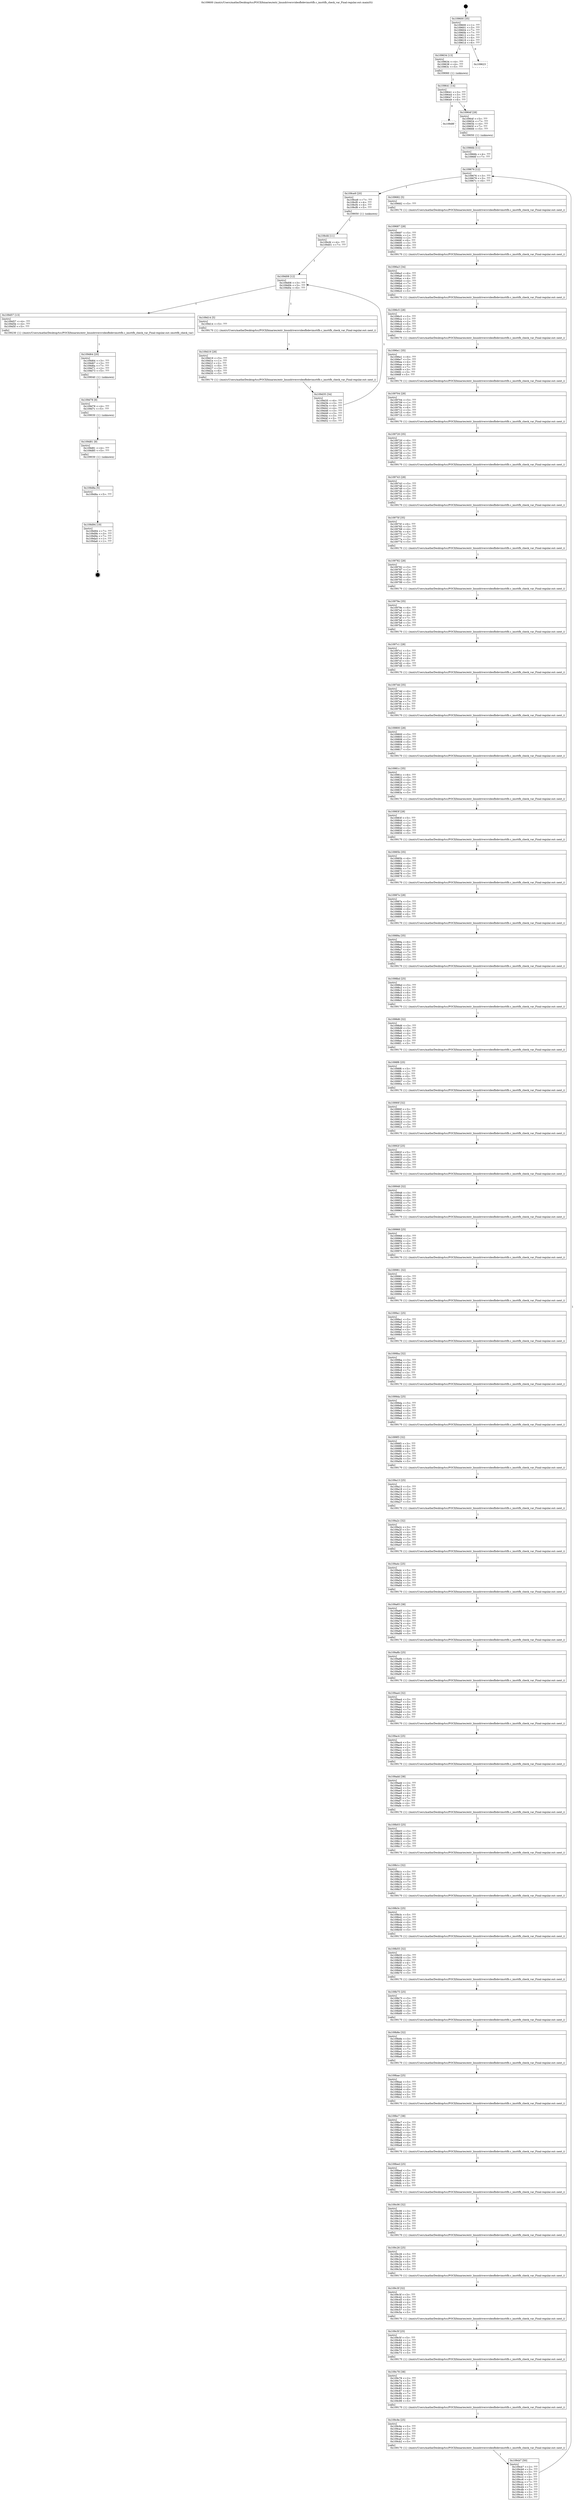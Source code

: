 digraph "0x109600" {
  label = "0x109600 (/mnt/c/Users/mathe/Desktop/tcc/POCII/binaries/extr_linuxdriversvideofbdevimsttfb.c_imsttfb_check_var_Final-regular.out::main(0))"
  labelloc = "t"
  node[shape=record]

  Entry [label="",width=0.3,height=0.3,shape=circle,fillcolor=black,style=filled]
  "0x109600" [label="{
     0x109600 [35]\l
     | [instrs]\l
     &nbsp;&nbsp;0x109600 \<+1\>: ???\l
     &nbsp;&nbsp;0x109601 \<+3\>: ???\l
     &nbsp;&nbsp;0x109604 \<+7\>: ???\l
     &nbsp;&nbsp;0x10960b \<+7\>: ???\l
     &nbsp;&nbsp;0x109612 \<+3\>: ???\l
     &nbsp;&nbsp;0x109615 \<+4\>: ???\l
     &nbsp;&nbsp;0x109619 \<+4\>: ???\l
     &nbsp;&nbsp;0x10961d \<+6\>: ???\l
  }"]
  "0x109634" [label="{
     0x109634 [13]\l
     | [instrs]\l
     &nbsp;&nbsp;0x109634 \<+4\>: ???\l
     &nbsp;&nbsp;0x109638 \<+4\>: ???\l
     &nbsp;&nbsp;0x10963c \<+5\>: ???\l
     | [calls]\l
     &nbsp;&nbsp;0x109060 \{1\} (unknown)\l
  }"]
  "0x109623" [label="{
     0x109623\l
  }", style=dashed]
  "0x109641" [label="{
     0x109641 [14]\l
     | [instrs]\l
     &nbsp;&nbsp;0x109641 \<+3\>: ???\l
     &nbsp;&nbsp;0x109644 \<+3\>: ???\l
     &nbsp;&nbsp;0x109647 \<+2\>: ???\l
     &nbsp;&nbsp;0x109649 \<+6\>: ???\l
  }"]
  "0x109d8f" [label="{
     0x109d8f\l
  }", style=dashed]
  "0x10964f" [label="{
     0x10964f [28]\l
     | [instrs]\l
     &nbsp;&nbsp;0x10964f \<+5\>: ???\l
     &nbsp;&nbsp;0x109654 \<+7\>: ???\l
     &nbsp;&nbsp;0x10965b \<+4\>: ???\l
     &nbsp;&nbsp;0x10965f \<+7\>: ???\l
     &nbsp;&nbsp;0x109666 \<+5\>: ???\l
     | [calls]\l
     &nbsp;&nbsp;0x109050 \{1\} (unknown)\l
  }"]
  Exit [label="",width=0.3,height=0.3,shape=circle,fillcolor=black,style=filled,peripheries=2]
  "0x109676" [label="{
     0x109676 [12]\l
     | [instrs]\l
     &nbsp;&nbsp;0x109676 \<+3\>: ???\l
     &nbsp;&nbsp;0x109679 \<+3\>: ???\l
     &nbsp;&nbsp;0x10967c \<+6\>: ???\l
  }"]
  "0x109ce9" [label="{
     0x109ce9 [20]\l
     | [instrs]\l
     &nbsp;&nbsp;0x109ce9 \<+7\>: ???\l
     &nbsp;&nbsp;0x109cf0 \<+4\>: ???\l
     &nbsp;&nbsp;0x109cf4 \<+4\>: ???\l
     &nbsp;&nbsp;0x109cf8 \<+5\>: ???\l
     | [calls]\l
     &nbsp;&nbsp;0x109050 \{1\} (unknown)\l
  }"]
  "0x109682" [label="{
     0x109682 [5]\l
     | [instrs]\l
     &nbsp;&nbsp;0x109682 \<+5\>: ???\l
     | [calls]\l
     &nbsp;&nbsp;0x109170 \{1\} (/mnt/c/Users/mathe/Desktop/tcc/POCII/binaries/extr_linuxdriversvideofbdevimsttfb.c_imsttfb_check_var_Final-regular.out::next_i)\l
  }"]
  "0x109687" [label="{
     0x109687 [28]\l
     | [instrs]\l
     &nbsp;&nbsp;0x109687 \<+5\>: ???\l
     &nbsp;&nbsp;0x10968c \<+1\>: ???\l
     &nbsp;&nbsp;0x10968d \<+2\>: ???\l
     &nbsp;&nbsp;0x10968f \<+6\>: ???\l
     &nbsp;&nbsp;0x109695 \<+3\>: ???\l
     &nbsp;&nbsp;0x109698 \<+6\>: ???\l
     &nbsp;&nbsp;0x10969e \<+5\>: ???\l
     | [calls]\l
     &nbsp;&nbsp;0x109170 \{1\} (/mnt/c/Users/mathe/Desktop/tcc/POCII/binaries/extr_linuxdriversvideofbdevimsttfb.c_imsttfb_check_var_Final-regular.out::next_i)\l
  }"]
  "0x1096a3" [label="{
     0x1096a3 [34]\l
     | [instrs]\l
     &nbsp;&nbsp;0x1096a3 \<+6\>: ???\l
     &nbsp;&nbsp;0x1096a9 \<+3\>: ???\l
     &nbsp;&nbsp;0x1096ac \<+4\>: ???\l
     &nbsp;&nbsp;0x1096b0 \<+4\>: ???\l
     &nbsp;&nbsp;0x1096b4 \<+7\>: ???\l
     &nbsp;&nbsp;0x1096bb \<+3\>: ???\l
     &nbsp;&nbsp;0x1096be \<+2\>: ???\l
     &nbsp;&nbsp;0x1096c0 \<+5\>: ???\l
     | [calls]\l
     &nbsp;&nbsp;0x109170 \{1\} (/mnt/c/Users/mathe/Desktop/tcc/POCII/binaries/extr_linuxdriversvideofbdevimsttfb.c_imsttfb_check_var_Final-regular.out::next_i)\l
  }"]
  "0x1096c5" [label="{
     0x1096c5 [28]\l
     | [instrs]\l
     &nbsp;&nbsp;0x1096c5 \<+5\>: ???\l
     &nbsp;&nbsp;0x1096ca \<+1\>: ???\l
     &nbsp;&nbsp;0x1096cb \<+2\>: ???\l
     &nbsp;&nbsp;0x1096cd \<+6\>: ???\l
     &nbsp;&nbsp;0x1096d3 \<+3\>: ???\l
     &nbsp;&nbsp;0x1096d6 \<+6\>: ???\l
     &nbsp;&nbsp;0x1096dc \<+5\>: ???\l
     | [calls]\l
     &nbsp;&nbsp;0x109170 \{1\} (/mnt/c/Users/mathe/Desktop/tcc/POCII/binaries/extr_linuxdriversvideofbdevimsttfb.c_imsttfb_check_var_Final-regular.out::next_i)\l
  }"]
  "0x1096e1" [label="{
     0x1096e1 [35]\l
     | [instrs]\l
     &nbsp;&nbsp;0x1096e1 \<+6\>: ???\l
     &nbsp;&nbsp;0x1096e7 \<+3\>: ???\l
     &nbsp;&nbsp;0x1096ea \<+4\>: ???\l
     &nbsp;&nbsp;0x1096ee \<+4\>: ???\l
     &nbsp;&nbsp;0x1096f2 \<+7\>: ???\l
     &nbsp;&nbsp;0x1096f9 \<+3\>: ???\l
     &nbsp;&nbsp;0x1096fc \<+3\>: ???\l
     &nbsp;&nbsp;0x1096ff \<+5\>: ???\l
     | [calls]\l
     &nbsp;&nbsp;0x109170 \{1\} (/mnt/c/Users/mathe/Desktop/tcc/POCII/binaries/extr_linuxdriversvideofbdevimsttfb.c_imsttfb_check_var_Final-regular.out::next_i)\l
  }"]
  "0x109704" [label="{
     0x109704 [28]\l
     | [instrs]\l
     &nbsp;&nbsp;0x109704 \<+5\>: ???\l
     &nbsp;&nbsp;0x109709 \<+1\>: ???\l
     &nbsp;&nbsp;0x10970a \<+2\>: ???\l
     &nbsp;&nbsp;0x10970c \<+6\>: ???\l
     &nbsp;&nbsp;0x109712 \<+3\>: ???\l
     &nbsp;&nbsp;0x109715 \<+6\>: ???\l
     &nbsp;&nbsp;0x10971b \<+5\>: ???\l
     | [calls]\l
     &nbsp;&nbsp;0x109170 \{1\} (/mnt/c/Users/mathe/Desktop/tcc/POCII/binaries/extr_linuxdriversvideofbdevimsttfb.c_imsttfb_check_var_Final-regular.out::next_i)\l
  }"]
  "0x109720" [label="{
     0x109720 [35]\l
     | [instrs]\l
     &nbsp;&nbsp;0x109720 \<+6\>: ???\l
     &nbsp;&nbsp;0x109726 \<+3\>: ???\l
     &nbsp;&nbsp;0x109729 \<+4\>: ???\l
     &nbsp;&nbsp;0x10972d \<+4\>: ???\l
     &nbsp;&nbsp;0x109731 \<+7\>: ???\l
     &nbsp;&nbsp;0x109738 \<+3\>: ???\l
     &nbsp;&nbsp;0x10973b \<+3\>: ???\l
     &nbsp;&nbsp;0x10973e \<+5\>: ???\l
     | [calls]\l
     &nbsp;&nbsp;0x109170 \{1\} (/mnt/c/Users/mathe/Desktop/tcc/POCII/binaries/extr_linuxdriversvideofbdevimsttfb.c_imsttfb_check_var_Final-regular.out::next_i)\l
  }"]
  "0x109743" [label="{
     0x109743 [28]\l
     | [instrs]\l
     &nbsp;&nbsp;0x109743 \<+5\>: ???\l
     &nbsp;&nbsp;0x109748 \<+1\>: ???\l
     &nbsp;&nbsp;0x109749 \<+2\>: ???\l
     &nbsp;&nbsp;0x10974b \<+6\>: ???\l
     &nbsp;&nbsp;0x109751 \<+3\>: ???\l
     &nbsp;&nbsp;0x109754 \<+6\>: ???\l
     &nbsp;&nbsp;0x10975a \<+5\>: ???\l
     | [calls]\l
     &nbsp;&nbsp;0x109170 \{1\} (/mnt/c/Users/mathe/Desktop/tcc/POCII/binaries/extr_linuxdriversvideofbdevimsttfb.c_imsttfb_check_var_Final-regular.out::next_i)\l
  }"]
  "0x10975f" [label="{
     0x10975f [35]\l
     | [instrs]\l
     &nbsp;&nbsp;0x10975f \<+6\>: ???\l
     &nbsp;&nbsp;0x109765 \<+3\>: ???\l
     &nbsp;&nbsp;0x109768 \<+4\>: ???\l
     &nbsp;&nbsp;0x10976c \<+4\>: ???\l
     &nbsp;&nbsp;0x109770 \<+7\>: ???\l
     &nbsp;&nbsp;0x109777 \<+3\>: ???\l
     &nbsp;&nbsp;0x10977a \<+3\>: ???\l
     &nbsp;&nbsp;0x10977d \<+5\>: ???\l
     | [calls]\l
     &nbsp;&nbsp;0x109170 \{1\} (/mnt/c/Users/mathe/Desktop/tcc/POCII/binaries/extr_linuxdriversvideofbdevimsttfb.c_imsttfb_check_var_Final-regular.out::next_i)\l
  }"]
  "0x109782" [label="{
     0x109782 [28]\l
     | [instrs]\l
     &nbsp;&nbsp;0x109782 \<+5\>: ???\l
     &nbsp;&nbsp;0x109787 \<+1\>: ???\l
     &nbsp;&nbsp;0x109788 \<+2\>: ???\l
     &nbsp;&nbsp;0x10978a \<+6\>: ???\l
     &nbsp;&nbsp;0x109790 \<+3\>: ???\l
     &nbsp;&nbsp;0x109793 \<+6\>: ???\l
     &nbsp;&nbsp;0x109799 \<+5\>: ???\l
     | [calls]\l
     &nbsp;&nbsp;0x109170 \{1\} (/mnt/c/Users/mathe/Desktop/tcc/POCII/binaries/extr_linuxdriversvideofbdevimsttfb.c_imsttfb_check_var_Final-regular.out::next_i)\l
  }"]
  "0x10979e" [label="{
     0x10979e [35]\l
     | [instrs]\l
     &nbsp;&nbsp;0x10979e \<+6\>: ???\l
     &nbsp;&nbsp;0x1097a4 \<+3\>: ???\l
     &nbsp;&nbsp;0x1097a7 \<+4\>: ???\l
     &nbsp;&nbsp;0x1097ab \<+4\>: ???\l
     &nbsp;&nbsp;0x1097af \<+7\>: ???\l
     &nbsp;&nbsp;0x1097b6 \<+3\>: ???\l
     &nbsp;&nbsp;0x1097b9 \<+3\>: ???\l
     &nbsp;&nbsp;0x1097bc \<+5\>: ???\l
     | [calls]\l
     &nbsp;&nbsp;0x109170 \{1\} (/mnt/c/Users/mathe/Desktop/tcc/POCII/binaries/extr_linuxdriversvideofbdevimsttfb.c_imsttfb_check_var_Final-regular.out::next_i)\l
  }"]
  "0x1097c1" [label="{
     0x1097c1 [28]\l
     | [instrs]\l
     &nbsp;&nbsp;0x1097c1 \<+5\>: ???\l
     &nbsp;&nbsp;0x1097c6 \<+1\>: ???\l
     &nbsp;&nbsp;0x1097c7 \<+2\>: ???\l
     &nbsp;&nbsp;0x1097c9 \<+6\>: ???\l
     &nbsp;&nbsp;0x1097cf \<+3\>: ???\l
     &nbsp;&nbsp;0x1097d2 \<+6\>: ???\l
     &nbsp;&nbsp;0x1097d8 \<+5\>: ???\l
     | [calls]\l
     &nbsp;&nbsp;0x109170 \{1\} (/mnt/c/Users/mathe/Desktop/tcc/POCII/binaries/extr_linuxdriversvideofbdevimsttfb.c_imsttfb_check_var_Final-regular.out::next_i)\l
  }"]
  "0x1097dd" [label="{
     0x1097dd [35]\l
     | [instrs]\l
     &nbsp;&nbsp;0x1097dd \<+6\>: ???\l
     &nbsp;&nbsp;0x1097e3 \<+3\>: ???\l
     &nbsp;&nbsp;0x1097e6 \<+4\>: ???\l
     &nbsp;&nbsp;0x1097ea \<+4\>: ???\l
     &nbsp;&nbsp;0x1097ee \<+7\>: ???\l
     &nbsp;&nbsp;0x1097f5 \<+3\>: ???\l
     &nbsp;&nbsp;0x1097f8 \<+3\>: ???\l
     &nbsp;&nbsp;0x1097fb \<+5\>: ???\l
     | [calls]\l
     &nbsp;&nbsp;0x109170 \{1\} (/mnt/c/Users/mathe/Desktop/tcc/POCII/binaries/extr_linuxdriversvideofbdevimsttfb.c_imsttfb_check_var_Final-regular.out::next_i)\l
  }"]
  "0x109800" [label="{
     0x109800 [28]\l
     | [instrs]\l
     &nbsp;&nbsp;0x109800 \<+5\>: ???\l
     &nbsp;&nbsp;0x109805 \<+1\>: ???\l
     &nbsp;&nbsp;0x109806 \<+2\>: ???\l
     &nbsp;&nbsp;0x109808 \<+6\>: ???\l
     &nbsp;&nbsp;0x10980e \<+3\>: ???\l
     &nbsp;&nbsp;0x109811 \<+6\>: ???\l
     &nbsp;&nbsp;0x109817 \<+5\>: ???\l
     | [calls]\l
     &nbsp;&nbsp;0x109170 \{1\} (/mnt/c/Users/mathe/Desktop/tcc/POCII/binaries/extr_linuxdriversvideofbdevimsttfb.c_imsttfb_check_var_Final-regular.out::next_i)\l
  }"]
  "0x10981c" [label="{
     0x10981c [35]\l
     | [instrs]\l
     &nbsp;&nbsp;0x10981c \<+6\>: ???\l
     &nbsp;&nbsp;0x109822 \<+3\>: ???\l
     &nbsp;&nbsp;0x109825 \<+4\>: ???\l
     &nbsp;&nbsp;0x109829 \<+4\>: ???\l
     &nbsp;&nbsp;0x10982d \<+7\>: ???\l
     &nbsp;&nbsp;0x109834 \<+3\>: ???\l
     &nbsp;&nbsp;0x109837 \<+3\>: ???\l
     &nbsp;&nbsp;0x10983a \<+5\>: ???\l
     | [calls]\l
     &nbsp;&nbsp;0x109170 \{1\} (/mnt/c/Users/mathe/Desktop/tcc/POCII/binaries/extr_linuxdriversvideofbdevimsttfb.c_imsttfb_check_var_Final-regular.out::next_i)\l
  }"]
  "0x10983f" [label="{
     0x10983f [28]\l
     | [instrs]\l
     &nbsp;&nbsp;0x10983f \<+5\>: ???\l
     &nbsp;&nbsp;0x109844 \<+1\>: ???\l
     &nbsp;&nbsp;0x109845 \<+2\>: ???\l
     &nbsp;&nbsp;0x109847 \<+6\>: ???\l
     &nbsp;&nbsp;0x10984d \<+3\>: ???\l
     &nbsp;&nbsp;0x109850 \<+6\>: ???\l
     &nbsp;&nbsp;0x109856 \<+5\>: ???\l
     | [calls]\l
     &nbsp;&nbsp;0x109170 \{1\} (/mnt/c/Users/mathe/Desktop/tcc/POCII/binaries/extr_linuxdriversvideofbdevimsttfb.c_imsttfb_check_var_Final-regular.out::next_i)\l
  }"]
  "0x10985b" [label="{
     0x10985b [35]\l
     | [instrs]\l
     &nbsp;&nbsp;0x10985b \<+6\>: ???\l
     &nbsp;&nbsp;0x109861 \<+3\>: ???\l
     &nbsp;&nbsp;0x109864 \<+4\>: ???\l
     &nbsp;&nbsp;0x109868 \<+4\>: ???\l
     &nbsp;&nbsp;0x10986c \<+7\>: ???\l
     &nbsp;&nbsp;0x109873 \<+3\>: ???\l
     &nbsp;&nbsp;0x109876 \<+3\>: ???\l
     &nbsp;&nbsp;0x109879 \<+5\>: ???\l
     | [calls]\l
     &nbsp;&nbsp;0x109170 \{1\} (/mnt/c/Users/mathe/Desktop/tcc/POCII/binaries/extr_linuxdriversvideofbdevimsttfb.c_imsttfb_check_var_Final-regular.out::next_i)\l
  }"]
  "0x10987e" [label="{
     0x10987e [28]\l
     | [instrs]\l
     &nbsp;&nbsp;0x10987e \<+5\>: ???\l
     &nbsp;&nbsp;0x109883 \<+1\>: ???\l
     &nbsp;&nbsp;0x109884 \<+2\>: ???\l
     &nbsp;&nbsp;0x109886 \<+6\>: ???\l
     &nbsp;&nbsp;0x10988c \<+3\>: ???\l
     &nbsp;&nbsp;0x10988f \<+6\>: ???\l
     &nbsp;&nbsp;0x109895 \<+5\>: ???\l
     | [calls]\l
     &nbsp;&nbsp;0x109170 \{1\} (/mnt/c/Users/mathe/Desktop/tcc/POCII/binaries/extr_linuxdriversvideofbdevimsttfb.c_imsttfb_check_var_Final-regular.out::next_i)\l
  }"]
  "0x10989a" [label="{
     0x10989a [35]\l
     | [instrs]\l
     &nbsp;&nbsp;0x10989a \<+6\>: ???\l
     &nbsp;&nbsp;0x1098a0 \<+3\>: ???\l
     &nbsp;&nbsp;0x1098a3 \<+4\>: ???\l
     &nbsp;&nbsp;0x1098a7 \<+4\>: ???\l
     &nbsp;&nbsp;0x1098ab \<+7\>: ???\l
     &nbsp;&nbsp;0x1098b2 \<+3\>: ???\l
     &nbsp;&nbsp;0x1098b5 \<+3\>: ???\l
     &nbsp;&nbsp;0x1098b8 \<+5\>: ???\l
     | [calls]\l
     &nbsp;&nbsp;0x109170 \{1\} (/mnt/c/Users/mathe/Desktop/tcc/POCII/binaries/extr_linuxdriversvideofbdevimsttfb.c_imsttfb_check_var_Final-regular.out::next_i)\l
  }"]
  "0x1098bd" [label="{
     0x1098bd [25]\l
     | [instrs]\l
     &nbsp;&nbsp;0x1098bd \<+5\>: ???\l
     &nbsp;&nbsp;0x1098c2 \<+1\>: ???\l
     &nbsp;&nbsp;0x1098c3 \<+2\>: ???\l
     &nbsp;&nbsp;0x1098c5 \<+6\>: ???\l
     &nbsp;&nbsp;0x1098cb \<+3\>: ???\l
     &nbsp;&nbsp;0x1098ce \<+3\>: ???\l
     &nbsp;&nbsp;0x1098d1 \<+5\>: ???\l
     | [calls]\l
     &nbsp;&nbsp;0x109170 \{1\} (/mnt/c/Users/mathe/Desktop/tcc/POCII/binaries/extr_linuxdriversvideofbdevimsttfb.c_imsttfb_check_var_Final-regular.out::next_i)\l
  }"]
  "0x1098d6" [label="{
     0x1098d6 [32]\l
     | [instrs]\l
     &nbsp;&nbsp;0x1098d6 \<+3\>: ???\l
     &nbsp;&nbsp;0x1098d9 \<+3\>: ???\l
     &nbsp;&nbsp;0x1098dc \<+4\>: ???\l
     &nbsp;&nbsp;0x1098e0 \<+4\>: ???\l
     &nbsp;&nbsp;0x1098e4 \<+7\>: ???\l
     &nbsp;&nbsp;0x1098eb \<+3\>: ???\l
     &nbsp;&nbsp;0x1098ee \<+3\>: ???\l
     &nbsp;&nbsp;0x1098f1 \<+5\>: ???\l
     | [calls]\l
     &nbsp;&nbsp;0x109170 \{1\} (/mnt/c/Users/mathe/Desktop/tcc/POCII/binaries/extr_linuxdriversvideofbdevimsttfb.c_imsttfb_check_var_Final-regular.out::next_i)\l
  }"]
  "0x1098f6" [label="{
     0x1098f6 [25]\l
     | [instrs]\l
     &nbsp;&nbsp;0x1098f6 \<+5\>: ???\l
     &nbsp;&nbsp;0x1098fb \<+1\>: ???\l
     &nbsp;&nbsp;0x1098fc \<+2\>: ???\l
     &nbsp;&nbsp;0x1098fe \<+6\>: ???\l
     &nbsp;&nbsp;0x109904 \<+3\>: ???\l
     &nbsp;&nbsp;0x109907 \<+3\>: ???\l
     &nbsp;&nbsp;0x10990a \<+5\>: ???\l
     | [calls]\l
     &nbsp;&nbsp;0x109170 \{1\} (/mnt/c/Users/mathe/Desktop/tcc/POCII/binaries/extr_linuxdriversvideofbdevimsttfb.c_imsttfb_check_var_Final-regular.out::next_i)\l
  }"]
  "0x10990f" [label="{
     0x10990f [32]\l
     | [instrs]\l
     &nbsp;&nbsp;0x10990f \<+3\>: ???\l
     &nbsp;&nbsp;0x109912 \<+3\>: ???\l
     &nbsp;&nbsp;0x109915 \<+4\>: ???\l
     &nbsp;&nbsp;0x109919 \<+4\>: ???\l
     &nbsp;&nbsp;0x10991d \<+7\>: ???\l
     &nbsp;&nbsp;0x109924 \<+3\>: ???\l
     &nbsp;&nbsp;0x109927 \<+3\>: ???\l
     &nbsp;&nbsp;0x10992a \<+5\>: ???\l
     | [calls]\l
     &nbsp;&nbsp;0x109170 \{1\} (/mnt/c/Users/mathe/Desktop/tcc/POCII/binaries/extr_linuxdriversvideofbdevimsttfb.c_imsttfb_check_var_Final-regular.out::next_i)\l
  }"]
  "0x10992f" [label="{
     0x10992f [25]\l
     | [instrs]\l
     &nbsp;&nbsp;0x10992f \<+5\>: ???\l
     &nbsp;&nbsp;0x109934 \<+1\>: ???\l
     &nbsp;&nbsp;0x109935 \<+2\>: ???\l
     &nbsp;&nbsp;0x109937 \<+6\>: ???\l
     &nbsp;&nbsp;0x10993d \<+3\>: ???\l
     &nbsp;&nbsp;0x109940 \<+3\>: ???\l
     &nbsp;&nbsp;0x109943 \<+5\>: ???\l
     | [calls]\l
     &nbsp;&nbsp;0x109170 \{1\} (/mnt/c/Users/mathe/Desktop/tcc/POCII/binaries/extr_linuxdriversvideofbdevimsttfb.c_imsttfb_check_var_Final-regular.out::next_i)\l
  }"]
  "0x109948" [label="{
     0x109948 [32]\l
     | [instrs]\l
     &nbsp;&nbsp;0x109948 \<+3\>: ???\l
     &nbsp;&nbsp;0x10994b \<+3\>: ???\l
     &nbsp;&nbsp;0x10994e \<+4\>: ???\l
     &nbsp;&nbsp;0x109952 \<+4\>: ???\l
     &nbsp;&nbsp;0x109956 \<+7\>: ???\l
     &nbsp;&nbsp;0x10995d \<+3\>: ???\l
     &nbsp;&nbsp;0x109960 \<+3\>: ???\l
     &nbsp;&nbsp;0x109963 \<+5\>: ???\l
     | [calls]\l
     &nbsp;&nbsp;0x109170 \{1\} (/mnt/c/Users/mathe/Desktop/tcc/POCII/binaries/extr_linuxdriversvideofbdevimsttfb.c_imsttfb_check_var_Final-regular.out::next_i)\l
  }"]
  "0x109968" [label="{
     0x109968 [25]\l
     | [instrs]\l
     &nbsp;&nbsp;0x109968 \<+5\>: ???\l
     &nbsp;&nbsp;0x10996d \<+1\>: ???\l
     &nbsp;&nbsp;0x10996e \<+2\>: ???\l
     &nbsp;&nbsp;0x109970 \<+6\>: ???\l
     &nbsp;&nbsp;0x109976 \<+3\>: ???\l
     &nbsp;&nbsp;0x109979 \<+3\>: ???\l
     &nbsp;&nbsp;0x10997c \<+5\>: ???\l
     | [calls]\l
     &nbsp;&nbsp;0x109170 \{1\} (/mnt/c/Users/mathe/Desktop/tcc/POCII/binaries/extr_linuxdriversvideofbdevimsttfb.c_imsttfb_check_var_Final-regular.out::next_i)\l
  }"]
  "0x109981" [label="{
     0x109981 [32]\l
     | [instrs]\l
     &nbsp;&nbsp;0x109981 \<+3\>: ???\l
     &nbsp;&nbsp;0x109984 \<+3\>: ???\l
     &nbsp;&nbsp;0x109987 \<+4\>: ???\l
     &nbsp;&nbsp;0x10998b \<+4\>: ???\l
     &nbsp;&nbsp;0x10998f \<+7\>: ???\l
     &nbsp;&nbsp;0x109996 \<+3\>: ???\l
     &nbsp;&nbsp;0x109999 \<+3\>: ???\l
     &nbsp;&nbsp;0x10999c \<+5\>: ???\l
     | [calls]\l
     &nbsp;&nbsp;0x109170 \{1\} (/mnt/c/Users/mathe/Desktop/tcc/POCII/binaries/extr_linuxdriversvideofbdevimsttfb.c_imsttfb_check_var_Final-regular.out::next_i)\l
  }"]
  "0x1099a1" [label="{
     0x1099a1 [25]\l
     | [instrs]\l
     &nbsp;&nbsp;0x1099a1 \<+5\>: ???\l
     &nbsp;&nbsp;0x1099a6 \<+1\>: ???\l
     &nbsp;&nbsp;0x1099a7 \<+2\>: ???\l
     &nbsp;&nbsp;0x1099a9 \<+6\>: ???\l
     &nbsp;&nbsp;0x1099af \<+3\>: ???\l
     &nbsp;&nbsp;0x1099b2 \<+3\>: ???\l
     &nbsp;&nbsp;0x1099b5 \<+5\>: ???\l
     | [calls]\l
     &nbsp;&nbsp;0x109170 \{1\} (/mnt/c/Users/mathe/Desktop/tcc/POCII/binaries/extr_linuxdriversvideofbdevimsttfb.c_imsttfb_check_var_Final-regular.out::next_i)\l
  }"]
  "0x1099ba" [label="{
     0x1099ba [32]\l
     | [instrs]\l
     &nbsp;&nbsp;0x1099ba \<+3\>: ???\l
     &nbsp;&nbsp;0x1099bd \<+3\>: ???\l
     &nbsp;&nbsp;0x1099c0 \<+4\>: ???\l
     &nbsp;&nbsp;0x1099c4 \<+4\>: ???\l
     &nbsp;&nbsp;0x1099c8 \<+7\>: ???\l
     &nbsp;&nbsp;0x1099cf \<+3\>: ???\l
     &nbsp;&nbsp;0x1099d2 \<+3\>: ???\l
     &nbsp;&nbsp;0x1099d5 \<+5\>: ???\l
     | [calls]\l
     &nbsp;&nbsp;0x109170 \{1\} (/mnt/c/Users/mathe/Desktop/tcc/POCII/binaries/extr_linuxdriversvideofbdevimsttfb.c_imsttfb_check_var_Final-regular.out::next_i)\l
  }"]
  "0x1099da" [label="{
     0x1099da [25]\l
     | [instrs]\l
     &nbsp;&nbsp;0x1099da \<+5\>: ???\l
     &nbsp;&nbsp;0x1099df \<+1\>: ???\l
     &nbsp;&nbsp;0x1099e0 \<+2\>: ???\l
     &nbsp;&nbsp;0x1099e2 \<+6\>: ???\l
     &nbsp;&nbsp;0x1099e8 \<+3\>: ???\l
     &nbsp;&nbsp;0x1099eb \<+3\>: ???\l
     &nbsp;&nbsp;0x1099ee \<+5\>: ???\l
     | [calls]\l
     &nbsp;&nbsp;0x109170 \{1\} (/mnt/c/Users/mathe/Desktop/tcc/POCII/binaries/extr_linuxdriversvideofbdevimsttfb.c_imsttfb_check_var_Final-regular.out::next_i)\l
  }"]
  "0x1099f3" [label="{
     0x1099f3 [32]\l
     | [instrs]\l
     &nbsp;&nbsp;0x1099f3 \<+3\>: ???\l
     &nbsp;&nbsp;0x1099f6 \<+3\>: ???\l
     &nbsp;&nbsp;0x1099f9 \<+4\>: ???\l
     &nbsp;&nbsp;0x1099fd \<+4\>: ???\l
     &nbsp;&nbsp;0x109a01 \<+7\>: ???\l
     &nbsp;&nbsp;0x109a08 \<+3\>: ???\l
     &nbsp;&nbsp;0x109a0b \<+3\>: ???\l
     &nbsp;&nbsp;0x109a0e \<+5\>: ???\l
     | [calls]\l
     &nbsp;&nbsp;0x109170 \{1\} (/mnt/c/Users/mathe/Desktop/tcc/POCII/binaries/extr_linuxdriversvideofbdevimsttfb.c_imsttfb_check_var_Final-regular.out::next_i)\l
  }"]
  "0x109a13" [label="{
     0x109a13 [25]\l
     | [instrs]\l
     &nbsp;&nbsp;0x109a13 \<+5\>: ???\l
     &nbsp;&nbsp;0x109a18 \<+1\>: ???\l
     &nbsp;&nbsp;0x109a19 \<+2\>: ???\l
     &nbsp;&nbsp;0x109a1b \<+6\>: ???\l
     &nbsp;&nbsp;0x109a21 \<+3\>: ???\l
     &nbsp;&nbsp;0x109a24 \<+3\>: ???\l
     &nbsp;&nbsp;0x109a27 \<+5\>: ???\l
     | [calls]\l
     &nbsp;&nbsp;0x109170 \{1\} (/mnt/c/Users/mathe/Desktop/tcc/POCII/binaries/extr_linuxdriversvideofbdevimsttfb.c_imsttfb_check_var_Final-regular.out::next_i)\l
  }"]
  "0x109a2c" [label="{
     0x109a2c [32]\l
     | [instrs]\l
     &nbsp;&nbsp;0x109a2c \<+3\>: ???\l
     &nbsp;&nbsp;0x109a2f \<+3\>: ???\l
     &nbsp;&nbsp;0x109a32 \<+4\>: ???\l
     &nbsp;&nbsp;0x109a36 \<+4\>: ???\l
     &nbsp;&nbsp;0x109a3a \<+7\>: ???\l
     &nbsp;&nbsp;0x109a41 \<+3\>: ???\l
     &nbsp;&nbsp;0x109a44 \<+3\>: ???\l
     &nbsp;&nbsp;0x109a47 \<+5\>: ???\l
     | [calls]\l
     &nbsp;&nbsp;0x109170 \{1\} (/mnt/c/Users/mathe/Desktop/tcc/POCII/binaries/extr_linuxdriversvideofbdevimsttfb.c_imsttfb_check_var_Final-regular.out::next_i)\l
  }"]
  "0x109a4c" [label="{
     0x109a4c [25]\l
     | [instrs]\l
     &nbsp;&nbsp;0x109a4c \<+5\>: ???\l
     &nbsp;&nbsp;0x109a51 \<+1\>: ???\l
     &nbsp;&nbsp;0x109a52 \<+2\>: ???\l
     &nbsp;&nbsp;0x109a54 \<+6\>: ???\l
     &nbsp;&nbsp;0x109a5a \<+3\>: ???\l
     &nbsp;&nbsp;0x109a5d \<+3\>: ???\l
     &nbsp;&nbsp;0x109a60 \<+5\>: ???\l
     | [calls]\l
     &nbsp;&nbsp;0x109170 \{1\} (/mnt/c/Users/mathe/Desktop/tcc/POCII/binaries/extr_linuxdriversvideofbdevimsttfb.c_imsttfb_check_var_Final-regular.out::next_i)\l
  }"]
  "0x109a65" [label="{
     0x109a65 [38]\l
     | [instrs]\l
     &nbsp;&nbsp;0x109a65 \<+2\>: ???\l
     &nbsp;&nbsp;0x109a67 \<+3\>: ???\l
     &nbsp;&nbsp;0x109a6a \<+3\>: ???\l
     &nbsp;&nbsp;0x109a6d \<+3\>: ???\l
     &nbsp;&nbsp;0x109a70 \<+4\>: ???\l
     &nbsp;&nbsp;0x109a74 \<+4\>: ???\l
     &nbsp;&nbsp;0x109a78 \<+7\>: ???\l
     &nbsp;&nbsp;0x109a7f \<+3\>: ???\l
     &nbsp;&nbsp;0x109a82 \<+4\>: ???\l
     &nbsp;&nbsp;0x109a86 \<+5\>: ???\l
     | [calls]\l
     &nbsp;&nbsp;0x109170 \{1\} (/mnt/c/Users/mathe/Desktop/tcc/POCII/binaries/extr_linuxdriversvideofbdevimsttfb.c_imsttfb_check_var_Final-regular.out::next_i)\l
  }"]
  "0x109a8b" [label="{
     0x109a8b [25]\l
     | [instrs]\l
     &nbsp;&nbsp;0x109a8b \<+5\>: ???\l
     &nbsp;&nbsp;0x109a90 \<+1\>: ???\l
     &nbsp;&nbsp;0x109a91 \<+2\>: ???\l
     &nbsp;&nbsp;0x109a93 \<+6\>: ???\l
     &nbsp;&nbsp;0x109a99 \<+3\>: ???\l
     &nbsp;&nbsp;0x109a9c \<+3\>: ???\l
     &nbsp;&nbsp;0x109a9f \<+5\>: ???\l
     | [calls]\l
     &nbsp;&nbsp;0x109170 \{1\} (/mnt/c/Users/mathe/Desktop/tcc/POCII/binaries/extr_linuxdriversvideofbdevimsttfb.c_imsttfb_check_var_Final-regular.out::next_i)\l
  }"]
  "0x109aa4" [label="{
     0x109aa4 [32]\l
     | [instrs]\l
     &nbsp;&nbsp;0x109aa4 \<+3\>: ???\l
     &nbsp;&nbsp;0x109aa7 \<+3\>: ???\l
     &nbsp;&nbsp;0x109aaa \<+4\>: ???\l
     &nbsp;&nbsp;0x109aae \<+4\>: ???\l
     &nbsp;&nbsp;0x109ab2 \<+7\>: ???\l
     &nbsp;&nbsp;0x109ab9 \<+3\>: ???\l
     &nbsp;&nbsp;0x109abc \<+3\>: ???\l
     &nbsp;&nbsp;0x109abf \<+5\>: ???\l
     | [calls]\l
     &nbsp;&nbsp;0x109170 \{1\} (/mnt/c/Users/mathe/Desktop/tcc/POCII/binaries/extr_linuxdriversvideofbdevimsttfb.c_imsttfb_check_var_Final-regular.out::next_i)\l
  }"]
  "0x109ac4" [label="{
     0x109ac4 [25]\l
     | [instrs]\l
     &nbsp;&nbsp;0x109ac4 \<+5\>: ???\l
     &nbsp;&nbsp;0x109ac9 \<+1\>: ???\l
     &nbsp;&nbsp;0x109aca \<+2\>: ???\l
     &nbsp;&nbsp;0x109acc \<+6\>: ???\l
     &nbsp;&nbsp;0x109ad2 \<+3\>: ???\l
     &nbsp;&nbsp;0x109ad5 \<+3\>: ???\l
     &nbsp;&nbsp;0x109ad8 \<+5\>: ???\l
     | [calls]\l
     &nbsp;&nbsp;0x109170 \{1\} (/mnt/c/Users/mathe/Desktop/tcc/POCII/binaries/extr_linuxdriversvideofbdevimsttfb.c_imsttfb_check_var_Final-regular.out::next_i)\l
  }"]
  "0x109add" [label="{
     0x109add [38]\l
     | [instrs]\l
     &nbsp;&nbsp;0x109add \<+2\>: ???\l
     &nbsp;&nbsp;0x109adf \<+3\>: ???\l
     &nbsp;&nbsp;0x109ae2 \<+3\>: ???\l
     &nbsp;&nbsp;0x109ae5 \<+3\>: ???\l
     &nbsp;&nbsp;0x109ae8 \<+4\>: ???\l
     &nbsp;&nbsp;0x109aec \<+4\>: ???\l
     &nbsp;&nbsp;0x109af0 \<+7\>: ???\l
     &nbsp;&nbsp;0x109af7 \<+3\>: ???\l
     &nbsp;&nbsp;0x109afa \<+4\>: ???\l
     &nbsp;&nbsp;0x109afe \<+5\>: ???\l
     | [calls]\l
     &nbsp;&nbsp;0x109170 \{1\} (/mnt/c/Users/mathe/Desktop/tcc/POCII/binaries/extr_linuxdriversvideofbdevimsttfb.c_imsttfb_check_var_Final-regular.out::next_i)\l
  }"]
  "0x109b03" [label="{
     0x109b03 [25]\l
     | [instrs]\l
     &nbsp;&nbsp;0x109b03 \<+5\>: ???\l
     &nbsp;&nbsp;0x109b08 \<+1\>: ???\l
     &nbsp;&nbsp;0x109b09 \<+2\>: ???\l
     &nbsp;&nbsp;0x109b0b \<+6\>: ???\l
     &nbsp;&nbsp;0x109b11 \<+3\>: ???\l
     &nbsp;&nbsp;0x109b14 \<+3\>: ???\l
     &nbsp;&nbsp;0x109b17 \<+5\>: ???\l
     | [calls]\l
     &nbsp;&nbsp;0x109170 \{1\} (/mnt/c/Users/mathe/Desktop/tcc/POCII/binaries/extr_linuxdriversvideofbdevimsttfb.c_imsttfb_check_var_Final-regular.out::next_i)\l
  }"]
  "0x109b1c" [label="{
     0x109b1c [32]\l
     | [instrs]\l
     &nbsp;&nbsp;0x109b1c \<+3\>: ???\l
     &nbsp;&nbsp;0x109b1f \<+3\>: ???\l
     &nbsp;&nbsp;0x109b22 \<+4\>: ???\l
     &nbsp;&nbsp;0x109b26 \<+4\>: ???\l
     &nbsp;&nbsp;0x109b2a \<+7\>: ???\l
     &nbsp;&nbsp;0x109b31 \<+3\>: ???\l
     &nbsp;&nbsp;0x109b34 \<+3\>: ???\l
     &nbsp;&nbsp;0x109b37 \<+5\>: ???\l
     | [calls]\l
     &nbsp;&nbsp;0x109170 \{1\} (/mnt/c/Users/mathe/Desktop/tcc/POCII/binaries/extr_linuxdriversvideofbdevimsttfb.c_imsttfb_check_var_Final-regular.out::next_i)\l
  }"]
  "0x109b3c" [label="{
     0x109b3c [25]\l
     | [instrs]\l
     &nbsp;&nbsp;0x109b3c \<+5\>: ???\l
     &nbsp;&nbsp;0x109b41 \<+1\>: ???\l
     &nbsp;&nbsp;0x109b42 \<+2\>: ???\l
     &nbsp;&nbsp;0x109b44 \<+6\>: ???\l
     &nbsp;&nbsp;0x109b4a \<+3\>: ???\l
     &nbsp;&nbsp;0x109b4d \<+3\>: ???\l
     &nbsp;&nbsp;0x109b50 \<+5\>: ???\l
     | [calls]\l
     &nbsp;&nbsp;0x109170 \{1\} (/mnt/c/Users/mathe/Desktop/tcc/POCII/binaries/extr_linuxdriversvideofbdevimsttfb.c_imsttfb_check_var_Final-regular.out::next_i)\l
  }"]
  "0x109b55" [label="{
     0x109b55 [32]\l
     | [instrs]\l
     &nbsp;&nbsp;0x109b55 \<+3\>: ???\l
     &nbsp;&nbsp;0x109b58 \<+3\>: ???\l
     &nbsp;&nbsp;0x109b5b \<+4\>: ???\l
     &nbsp;&nbsp;0x109b5f \<+4\>: ???\l
     &nbsp;&nbsp;0x109b63 \<+7\>: ???\l
     &nbsp;&nbsp;0x109b6a \<+3\>: ???\l
     &nbsp;&nbsp;0x109b6d \<+3\>: ???\l
     &nbsp;&nbsp;0x109b70 \<+5\>: ???\l
     | [calls]\l
     &nbsp;&nbsp;0x109170 \{1\} (/mnt/c/Users/mathe/Desktop/tcc/POCII/binaries/extr_linuxdriversvideofbdevimsttfb.c_imsttfb_check_var_Final-regular.out::next_i)\l
  }"]
  "0x109b75" [label="{
     0x109b75 [25]\l
     | [instrs]\l
     &nbsp;&nbsp;0x109b75 \<+5\>: ???\l
     &nbsp;&nbsp;0x109b7a \<+1\>: ???\l
     &nbsp;&nbsp;0x109b7b \<+2\>: ???\l
     &nbsp;&nbsp;0x109b7d \<+6\>: ???\l
     &nbsp;&nbsp;0x109b83 \<+3\>: ???\l
     &nbsp;&nbsp;0x109b86 \<+3\>: ???\l
     &nbsp;&nbsp;0x109b89 \<+5\>: ???\l
     | [calls]\l
     &nbsp;&nbsp;0x109170 \{1\} (/mnt/c/Users/mathe/Desktop/tcc/POCII/binaries/extr_linuxdriversvideofbdevimsttfb.c_imsttfb_check_var_Final-regular.out::next_i)\l
  }"]
  "0x109b8e" [label="{
     0x109b8e [32]\l
     | [instrs]\l
     &nbsp;&nbsp;0x109b8e \<+3\>: ???\l
     &nbsp;&nbsp;0x109b91 \<+3\>: ???\l
     &nbsp;&nbsp;0x109b94 \<+4\>: ???\l
     &nbsp;&nbsp;0x109b98 \<+4\>: ???\l
     &nbsp;&nbsp;0x109b9c \<+7\>: ???\l
     &nbsp;&nbsp;0x109ba3 \<+3\>: ???\l
     &nbsp;&nbsp;0x109ba6 \<+3\>: ???\l
     &nbsp;&nbsp;0x109ba9 \<+5\>: ???\l
     | [calls]\l
     &nbsp;&nbsp;0x109170 \{1\} (/mnt/c/Users/mathe/Desktop/tcc/POCII/binaries/extr_linuxdriversvideofbdevimsttfb.c_imsttfb_check_var_Final-regular.out::next_i)\l
  }"]
  "0x109bae" [label="{
     0x109bae [25]\l
     | [instrs]\l
     &nbsp;&nbsp;0x109bae \<+5\>: ???\l
     &nbsp;&nbsp;0x109bb3 \<+1\>: ???\l
     &nbsp;&nbsp;0x109bb4 \<+2\>: ???\l
     &nbsp;&nbsp;0x109bb6 \<+6\>: ???\l
     &nbsp;&nbsp;0x109bbc \<+3\>: ???\l
     &nbsp;&nbsp;0x109bbf \<+3\>: ???\l
     &nbsp;&nbsp;0x109bc2 \<+5\>: ???\l
     | [calls]\l
     &nbsp;&nbsp;0x109170 \{1\} (/mnt/c/Users/mathe/Desktop/tcc/POCII/binaries/extr_linuxdriversvideofbdevimsttfb.c_imsttfb_check_var_Final-regular.out::next_i)\l
  }"]
  "0x109bc7" [label="{
     0x109bc7 [38]\l
     | [instrs]\l
     &nbsp;&nbsp;0x109bc7 \<+2\>: ???\l
     &nbsp;&nbsp;0x109bc9 \<+3\>: ???\l
     &nbsp;&nbsp;0x109bcc \<+3\>: ???\l
     &nbsp;&nbsp;0x109bcf \<+3\>: ???\l
     &nbsp;&nbsp;0x109bd2 \<+4\>: ???\l
     &nbsp;&nbsp;0x109bd6 \<+4\>: ???\l
     &nbsp;&nbsp;0x109bda \<+7\>: ???\l
     &nbsp;&nbsp;0x109be1 \<+3\>: ???\l
     &nbsp;&nbsp;0x109be4 \<+4\>: ???\l
     &nbsp;&nbsp;0x109be8 \<+5\>: ???\l
     | [calls]\l
     &nbsp;&nbsp;0x109170 \{1\} (/mnt/c/Users/mathe/Desktop/tcc/POCII/binaries/extr_linuxdriversvideofbdevimsttfb.c_imsttfb_check_var_Final-regular.out::next_i)\l
  }"]
  "0x109bed" [label="{
     0x109bed [25]\l
     | [instrs]\l
     &nbsp;&nbsp;0x109bed \<+5\>: ???\l
     &nbsp;&nbsp;0x109bf2 \<+1\>: ???\l
     &nbsp;&nbsp;0x109bf3 \<+2\>: ???\l
     &nbsp;&nbsp;0x109bf5 \<+6\>: ???\l
     &nbsp;&nbsp;0x109bfb \<+3\>: ???\l
     &nbsp;&nbsp;0x109bfe \<+3\>: ???\l
     &nbsp;&nbsp;0x109c01 \<+5\>: ???\l
     | [calls]\l
     &nbsp;&nbsp;0x109170 \{1\} (/mnt/c/Users/mathe/Desktop/tcc/POCII/binaries/extr_linuxdriversvideofbdevimsttfb.c_imsttfb_check_var_Final-regular.out::next_i)\l
  }"]
  "0x109c06" [label="{
     0x109c06 [32]\l
     | [instrs]\l
     &nbsp;&nbsp;0x109c06 \<+3\>: ???\l
     &nbsp;&nbsp;0x109c09 \<+3\>: ???\l
     &nbsp;&nbsp;0x109c0c \<+4\>: ???\l
     &nbsp;&nbsp;0x109c10 \<+4\>: ???\l
     &nbsp;&nbsp;0x109c14 \<+7\>: ???\l
     &nbsp;&nbsp;0x109c1b \<+3\>: ???\l
     &nbsp;&nbsp;0x109c1e \<+3\>: ???\l
     &nbsp;&nbsp;0x109c21 \<+5\>: ???\l
     | [calls]\l
     &nbsp;&nbsp;0x109170 \{1\} (/mnt/c/Users/mathe/Desktop/tcc/POCII/binaries/extr_linuxdriversvideofbdevimsttfb.c_imsttfb_check_var_Final-regular.out::next_i)\l
  }"]
  "0x109c26" [label="{
     0x109c26 [25]\l
     | [instrs]\l
     &nbsp;&nbsp;0x109c26 \<+5\>: ???\l
     &nbsp;&nbsp;0x109c2b \<+1\>: ???\l
     &nbsp;&nbsp;0x109c2c \<+2\>: ???\l
     &nbsp;&nbsp;0x109c2e \<+6\>: ???\l
     &nbsp;&nbsp;0x109c34 \<+3\>: ???\l
     &nbsp;&nbsp;0x109c37 \<+3\>: ???\l
     &nbsp;&nbsp;0x109c3a \<+5\>: ???\l
     | [calls]\l
     &nbsp;&nbsp;0x109170 \{1\} (/mnt/c/Users/mathe/Desktop/tcc/POCII/binaries/extr_linuxdriversvideofbdevimsttfb.c_imsttfb_check_var_Final-regular.out::next_i)\l
  }"]
  "0x109c3f" [label="{
     0x109c3f [32]\l
     | [instrs]\l
     &nbsp;&nbsp;0x109c3f \<+3\>: ???\l
     &nbsp;&nbsp;0x109c42 \<+3\>: ???\l
     &nbsp;&nbsp;0x109c45 \<+4\>: ???\l
     &nbsp;&nbsp;0x109c49 \<+4\>: ???\l
     &nbsp;&nbsp;0x109c4d \<+7\>: ???\l
     &nbsp;&nbsp;0x109c54 \<+3\>: ???\l
     &nbsp;&nbsp;0x109c57 \<+3\>: ???\l
     &nbsp;&nbsp;0x109c5a \<+5\>: ???\l
     | [calls]\l
     &nbsp;&nbsp;0x109170 \{1\} (/mnt/c/Users/mathe/Desktop/tcc/POCII/binaries/extr_linuxdriversvideofbdevimsttfb.c_imsttfb_check_var_Final-regular.out::next_i)\l
  }"]
  "0x109c5f" [label="{
     0x109c5f [25]\l
     | [instrs]\l
     &nbsp;&nbsp;0x109c5f \<+5\>: ???\l
     &nbsp;&nbsp;0x109c64 \<+1\>: ???\l
     &nbsp;&nbsp;0x109c65 \<+2\>: ???\l
     &nbsp;&nbsp;0x109c67 \<+6\>: ???\l
     &nbsp;&nbsp;0x109c6d \<+3\>: ???\l
     &nbsp;&nbsp;0x109c70 \<+3\>: ???\l
     &nbsp;&nbsp;0x109c73 \<+5\>: ???\l
     | [calls]\l
     &nbsp;&nbsp;0x109170 \{1\} (/mnt/c/Users/mathe/Desktop/tcc/POCII/binaries/extr_linuxdriversvideofbdevimsttfb.c_imsttfb_check_var_Final-regular.out::next_i)\l
  }"]
  "0x109c78" [label="{
     0x109c78 [38]\l
     | [instrs]\l
     &nbsp;&nbsp;0x109c78 \<+2\>: ???\l
     &nbsp;&nbsp;0x109c7a \<+3\>: ???\l
     &nbsp;&nbsp;0x109c7d \<+3\>: ???\l
     &nbsp;&nbsp;0x109c80 \<+3\>: ???\l
     &nbsp;&nbsp;0x109c83 \<+4\>: ???\l
     &nbsp;&nbsp;0x109c87 \<+4\>: ???\l
     &nbsp;&nbsp;0x109c8b \<+7\>: ???\l
     &nbsp;&nbsp;0x109c92 \<+3\>: ???\l
     &nbsp;&nbsp;0x109c95 \<+4\>: ???\l
     &nbsp;&nbsp;0x109c99 \<+5\>: ???\l
     | [calls]\l
     &nbsp;&nbsp;0x109170 \{1\} (/mnt/c/Users/mathe/Desktop/tcc/POCII/binaries/extr_linuxdriversvideofbdevimsttfb.c_imsttfb_check_var_Final-regular.out::next_i)\l
  }"]
  "0x109c9e" [label="{
     0x109c9e [25]\l
     | [instrs]\l
     &nbsp;&nbsp;0x109c9e \<+5\>: ???\l
     &nbsp;&nbsp;0x109ca3 \<+1\>: ???\l
     &nbsp;&nbsp;0x109ca4 \<+2\>: ???\l
     &nbsp;&nbsp;0x109ca6 \<+6\>: ???\l
     &nbsp;&nbsp;0x109cac \<+3\>: ???\l
     &nbsp;&nbsp;0x109caf \<+3\>: ???\l
     &nbsp;&nbsp;0x109cb2 \<+5\>: ???\l
     | [calls]\l
     &nbsp;&nbsp;0x109170 \{1\} (/mnt/c/Users/mathe/Desktop/tcc/POCII/binaries/extr_linuxdriversvideofbdevimsttfb.c_imsttfb_check_var_Final-regular.out::next_i)\l
  }"]
  "0x109cb7" [label="{
     0x109cb7 [50]\l
     | [instrs]\l
     &nbsp;&nbsp;0x109cb7 \<+2\>: ???\l
     &nbsp;&nbsp;0x109cb9 \<+3\>: ???\l
     &nbsp;&nbsp;0x109cbc \<+3\>: ???\l
     &nbsp;&nbsp;0x109cbf \<+3\>: ???\l
     &nbsp;&nbsp;0x109cc2 \<+4\>: ???\l
     &nbsp;&nbsp;0x109cc6 \<+4\>: ???\l
     &nbsp;&nbsp;0x109cca \<+7\>: ???\l
     &nbsp;&nbsp;0x109cd1 \<+3\>: ???\l
     &nbsp;&nbsp;0x109cd4 \<+7\>: ???\l
     &nbsp;&nbsp;0x109cdb \<+3\>: ???\l
     &nbsp;&nbsp;0x109cde \<+3\>: ???\l
     &nbsp;&nbsp;0x109ce1 \<+3\>: ???\l
     &nbsp;&nbsp;0x109ce4 \<+5\>: ???\l
  }"]
  "0x10966b" [label="{
     0x10966b [11]\l
     | [instrs]\l
     &nbsp;&nbsp;0x10966b \<+4\>: ???\l
     &nbsp;&nbsp;0x10966f \<+7\>: ???\l
  }"]
  "0x109d08" [label="{
     0x109d08 [12]\l
     | [instrs]\l
     &nbsp;&nbsp;0x109d08 \<+3\>: ???\l
     &nbsp;&nbsp;0x109d0b \<+3\>: ???\l
     &nbsp;&nbsp;0x109d0e \<+6\>: ???\l
  }"]
  "0x109d57" [label="{
     0x109d57 [13]\l
     | [instrs]\l
     &nbsp;&nbsp;0x109d57 \<+4\>: ???\l
     &nbsp;&nbsp;0x109d5b \<+4\>: ???\l
     &nbsp;&nbsp;0x109d5f \<+5\>: ???\l
     | [calls]\l
     &nbsp;&nbsp;0x109230 \{1\} (/mnt/c/Users/mathe/Desktop/tcc/POCII/binaries/extr_linuxdriversvideofbdevimsttfb.c_imsttfb_check_var_Final-regular.out::imsttfb_check_var)\l
  }"]
  "0x109d14" [label="{
     0x109d14 [5]\l
     | [instrs]\l
     &nbsp;&nbsp;0x109d14 \<+5\>: ???\l
     | [calls]\l
     &nbsp;&nbsp;0x109170 \{1\} (/mnt/c/Users/mathe/Desktop/tcc/POCII/binaries/extr_linuxdriversvideofbdevimsttfb.c_imsttfb_check_var_Final-regular.out::next_i)\l
  }"]
  "0x109d19" [label="{
     0x109d19 [28]\l
     | [instrs]\l
     &nbsp;&nbsp;0x109d19 \<+5\>: ???\l
     &nbsp;&nbsp;0x109d1e \<+1\>: ???\l
     &nbsp;&nbsp;0x109d1f \<+2\>: ???\l
     &nbsp;&nbsp;0x109d21 \<+6\>: ???\l
     &nbsp;&nbsp;0x109d27 \<+3\>: ???\l
     &nbsp;&nbsp;0x109d2a \<+6\>: ???\l
     &nbsp;&nbsp;0x109d30 \<+5\>: ???\l
     | [calls]\l
     &nbsp;&nbsp;0x109170 \{1\} (/mnt/c/Users/mathe/Desktop/tcc/POCII/binaries/extr_linuxdriversvideofbdevimsttfb.c_imsttfb_check_var_Final-regular.out::next_i)\l
  }"]
  "0x109d35" [label="{
     0x109d35 [34]\l
     | [instrs]\l
     &nbsp;&nbsp;0x109d35 \<+6\>: ???\l
     &nbsp;&nbsp;0x109d3b \<+3\>: ???\l
     &nbsp;&nbsp;0x109d3e \<+4\>: ???\l
     &nbsp;&nbsp;0x109d42 \<+4\>: ???\l
     &nbsp;&nbsp;0x109d46 \<+3\>: ???\l
     &nbsp;&nbsp;0x109d49 \<+3\>: ???\l
     &nbsp;&nbsp;0x109d4c \<+3\>: ???\l
     &nbsp;&nbsp;0x109d4f \<+3\>: ???\l
     &nbsp;&nbsp;0x109d52 \<+5\>: ???\l
  }"]
  "0x109cfd" [label="{
     0x109cfd [11]\l
     | [instrs]\l
     &nbsp;&nbsp;0x109cfd \<+4\>: ???\l
     &nbsp;&nbsp;0x109d01 \<+7\>: ???\l
  }"]
  "0x109d64" [label="{
     0x109d64 [20]\l
     | [instrs]\l
     &nbsp;&nbsp;0x109d64 \<+3\>: ???\l
     &nbsp;&nbsp;0x109d67 \<+3\>: ???\l
     &nbsp;&nbsp;0x109d6a \<+7\>: ???\l
     &nbsp;&nbsp;0x109d71 \<+2\>: ???\l
     &nbsp;&nbsp;0x109d73 \<+5\>: ???\l
     | [calls]\l
     &nbsp;&nbsp;0x109040 \{1\} (unknown)\l
  }"]
  "0x109d78" [label="{
     0x109d78 [9]\l
     | [instrs]\l
     &nbsp;&nbsp;0x109d78 \<+4\>: ???\l
     &nbsp;&nbsp;0x109d7c \<+5\>: ???\l
     | [calls]\l
     &nbsp;&nbsp;0x109030 \{1\} (unknown)\l
  }"]
  "0x109d81" [label="{
     0x109d81 [9]\l
     | [instrs]\l
     &nbsp;&nbsp;0x109d81 \<+4\>: ???\l
     &nbsp;&nbsp;0x109d85 \<+5\>: ???\l
     | [calls]\l
     &nbsp;&nbsp;0x109030 \{1\} (unknown)\l
  }"]
  "0x109d8a" [label="{
     0x109d8a [5]\l
     | [instrs]\l
     &nbsp;&nbsp;0x109d8a \<+5\>: ???\l
  }"]
  "0x109d94" [label="{
     0x109d94 [19]\l
     | [instrs]\l
     &nbsp;&nbsp;0x109d94 \<+7\>: ???\l
     &nbsp;&nbsp;0x109d9b \<+3\>: ???\l
     &nbsp;&nbsp;0x109d9e \<+7\>: ???\l
     &nbsp;&nbsp;0x109da5 \<+1\>: ???\l
     &nbsp;&nbsp;0x109da6 \<+1\>: ???\l
  }"]
  Entry -> "0x109600" [label=" 1"]
  "0x109600" -> "0x109634" [label=" 1"]
  "0x109600" -> "0x109623" [label=" 0"]
  "0x109634" -> "0x109641" [label=" 1"]
  "0x109641" -> "0x109d8f" [label=" 0"]
  "0x109641" -> "0x10964f" [label=" 1"]
  "0x109d94" -> Exit [label=" 1"]
  "0x10964f" -> "0x10966b" [label=" 1"]
  "0x109676" -> "0x109ce9" [label=" 1"]
  "0x109676" -> "0x109682" [label=" 1"]
  "0x109682" -> "0x109687" [label=" 1"]
  "0x109687" -> "0x1096a3" [label=" 1"]
  "0x1096a3" -> "0x1096c5" [label=" 1"]
  "0x1096c5" -> "0x1096e1" [label=" 1"]
  "0x1096e1" -> "0x109704" [label=" 1"]
  "0x109704" -> "0x109720" [label=" 1"]
  "0x109720" -> "0x109743" [label=" 1"]
  "0x109743" -> "0x10975f" [label=" 1"]
  "0x10975f" -> "0x109782" [label=" 1"]
  "0x109782" -> "0x10979e" [label=" 1"]
  "0x10979e" -> "0x1097c1" [label=" 1"]
  "0x1097c1" -> "0x1097dd" [label=" 1"]
  "0x1097dd" -> "0x109800" [label=" 1"]
  "0x109800" -> "0x10981c" [label=" 1"]
  "0x10981c" -> "0x10983f" [label=" 1"]
  "0x10983f" -> "0x10985b" [label=" 1"]
  "0x10985b" -> "0x10987e" [label=" 1"]
  "0x10987e" -> "0x10989a" [label=" 1"]
  "0x10989a" -> "0x1098bd" [label=" 1"]
  "0x1098bd" -> "0x1098d6" [label=" 1"]
  "0x1098d6" -> "0x1098f6" [label=" 1"]
  "0x1098f6" -> "0x10990f" [label=" 1"]
  "0x10990f" -> "0x10992f" [label=" 1"]
  "0x10992f" -> "0x109948" [label=" 1"]
  "0x109948" -> "0x109968" [label=" 1"]
  "0x109968" -> "0x109981" [label=" 1"]
  "0x109981" -> "0x1099a1" [label=" 1"]
  "0x1099a1" -> "0x1099ba" [label=" 1"]
  "0x1099ba" -> "0x1099da" [label=" 1"]
  "0x1099da" -> "0x1099f3" [label=" 1"]
  "0x1099f3" -> "0x109a13" [label=" 1"]
  "0x109a13" -> "0x109a2c" [label=" 1"]
  "0x109a2c" -> "0x109a4c" [label=" 1"]
  "0x109a4c" -> "0x109a65" [label=" 1"]
  "0x109a65" -> "0x109a8b" [label=" 1"]
  "0x109a8b" -> "0x109aa4" [label=" 1"]
  "0x109aa4" -> "0x109ac4" [label=" 1"]
  "0x109ac4" -> "0x109add" [label=" 1"]
  "0x109add" -> "0x109b03" [label=" 1"]
  "0x109b03" -> "0x109b1c" [label=" 1"]
  "0x109b1c" -> "0x109b3c" [label=" 1"]
  "0x109b3c" -> "0x109b55" [label=" 1"]
  "0x109b55" -> "0x109b75" [label=" 1"]
  "0x109b75" -> "0x109b8e" [label=" 1"]
  "0x109b8e" -> "0x109bae" [label=" 1"]
  "0x109bae" -> "0x109bc7" [label=" 1"]
  "0x109bc7" -> "0x109bed" [label=" 1"]
  "0x109bed" -> "0x109c06" [label=" 1"]
  "0x109c06" -> "0x109c26" [label=" 1"]
  "0x109c26" -> "0x109c3f" [label=" 1"]
  "0x109c3f" -> "0x109c5f" [label=" 1"]
  "0x109c5f" -> "0x109c78" [label=" 1"]
  "0x109c78" -> "0x109c9e" [label=" 1"]
  "0x109c9e" -> "0x109cb7" [label=" 1"]
  "0x10966b" -> "0x109676" [label=" 1"]
  "0x109cb7" -> "0x109676" [label=" 1"]
  "0x109ce9" -> "0x109cfd" [label=" 1"]
  "0x109d08" -> "0x109d57" [label=" 1"]
  "0x109d08" -> "0x109d14" [label=" 1"]
  "0x109d14" -> "0x109d19" [label=" 1"]
  "0x109d19" -> "0x109d35" [label=" 1"]
  "0x109cfd" -> "0x109d08" [label=" 1"]
  "0x109d35" -> "0x109d08" [label=" 1"]
  "0x109d57" -> "0x109d64" [label=" 1"]
  "0x109d64" -> "0x109d78" [label=" 1"]
  "0x109d78" -> "0x109d81" [label=" 1"]
  "0x109d81" -> "0x109d8a" [label=" 1"]
  "0x109d8a" -> "0x109d94" [label=" 1"]
}
